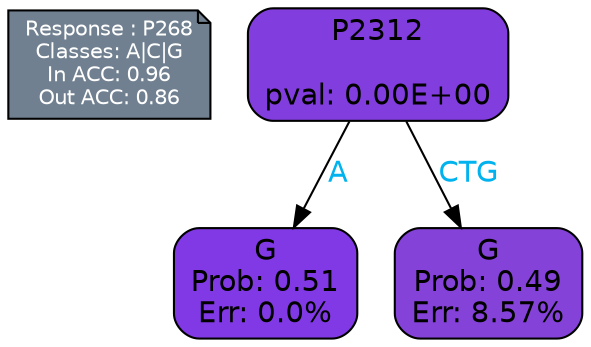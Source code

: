 digraph Tree {
node [shape=box, style="filled, rounded", color="black", fontname=helvetica] ;
graph [ranksep=equally, splines=polylines, bgcolor=transparent, dpi=600] ;
edge [fontname=helvetica] ;
LEGEND [label="Response : P268
Classes: A|C|G
In ACC: 0.96
Out ACC: 0.86
",shape=note,align=left,style=filled,fillcolor="slategray",fontcolor="white",fontsize=10];1 [label="P2312

pval: 0.00E+00", fillcolor="#823dde"] ;
2 [label="G
Prob: 0.51
Err: 0.0%", fillcolor="#8139e5"] ;
3 [label="G
Prob: 0.49
Err: 8.57%", fillcolor="#8442d8"] ;
1 -> 2 [label="A",fontcolor=deepskyblue2] ;
1 -> 3 [label="CTG",fontcolor=deepskyblue2] ;
{rank = same; 2;3;}{rank = same; LEGEND;1;}}